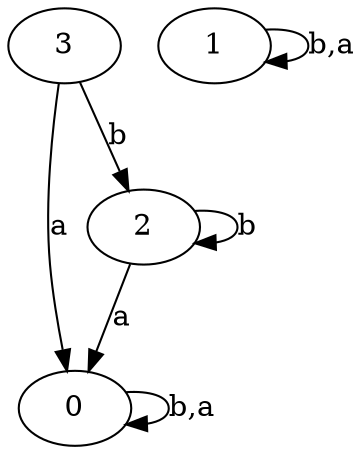 digraph {
 ranksep=0.5;
 d2tdocpreamble = "\usetikzlibrary{automata}";
 d2tfigpreamble = "\tikzstyle{every state}= [ draw=blue!50,very thick,fill=blue!20]  \tikzstyle{auto}= [fill=white]";
 node [style="state"];
 edge [lblstyle="auto",topath="bend right", len=4  ]
  "0" [label="0",style = "state, accepting"];
  "1" [label="1",style = "state, initial"];
  "2" [label="2",];
  "3" [label="3",];
  "0" -> "0" [label="b,a",topath="loop above"];
  "1" -> "1" [label="b,a",topath="loop above"];
  "2" -> "0" [label="a"];
  "2" -> "2" [label="b",topath="loop above"];
  "3" -> "0" [label="a"];
  "3" -> "2" [label="b"];
}